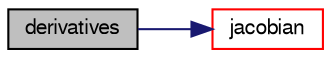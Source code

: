 digraph "derivatives"
{
  bgcolor="transparent";
  edge [fontname="FreeSans",fontsize="10",labelfontname="FreeSans",labelfontsize="10"];
  node [fontname="FreeSans",fontsize="10",shape=record];
  rankdir="LR";
  Node97 [label="derivatives",height=0.2,width=0.4,color="black", fillcolor="grey75", style="filled", fontcolor="black"];
  Node97 -> Node98 [color="midnightblue",fontsize="10",style="solid",fontname="FreeSans"];
  Node98 [label="jacobian",height=0.2,width=0.4,color="red",URL="$a29794.html#afb9c61fc8f348168d75404b1a34ed937",tooltip="Calculate the Jacobian of the system. "];
}
